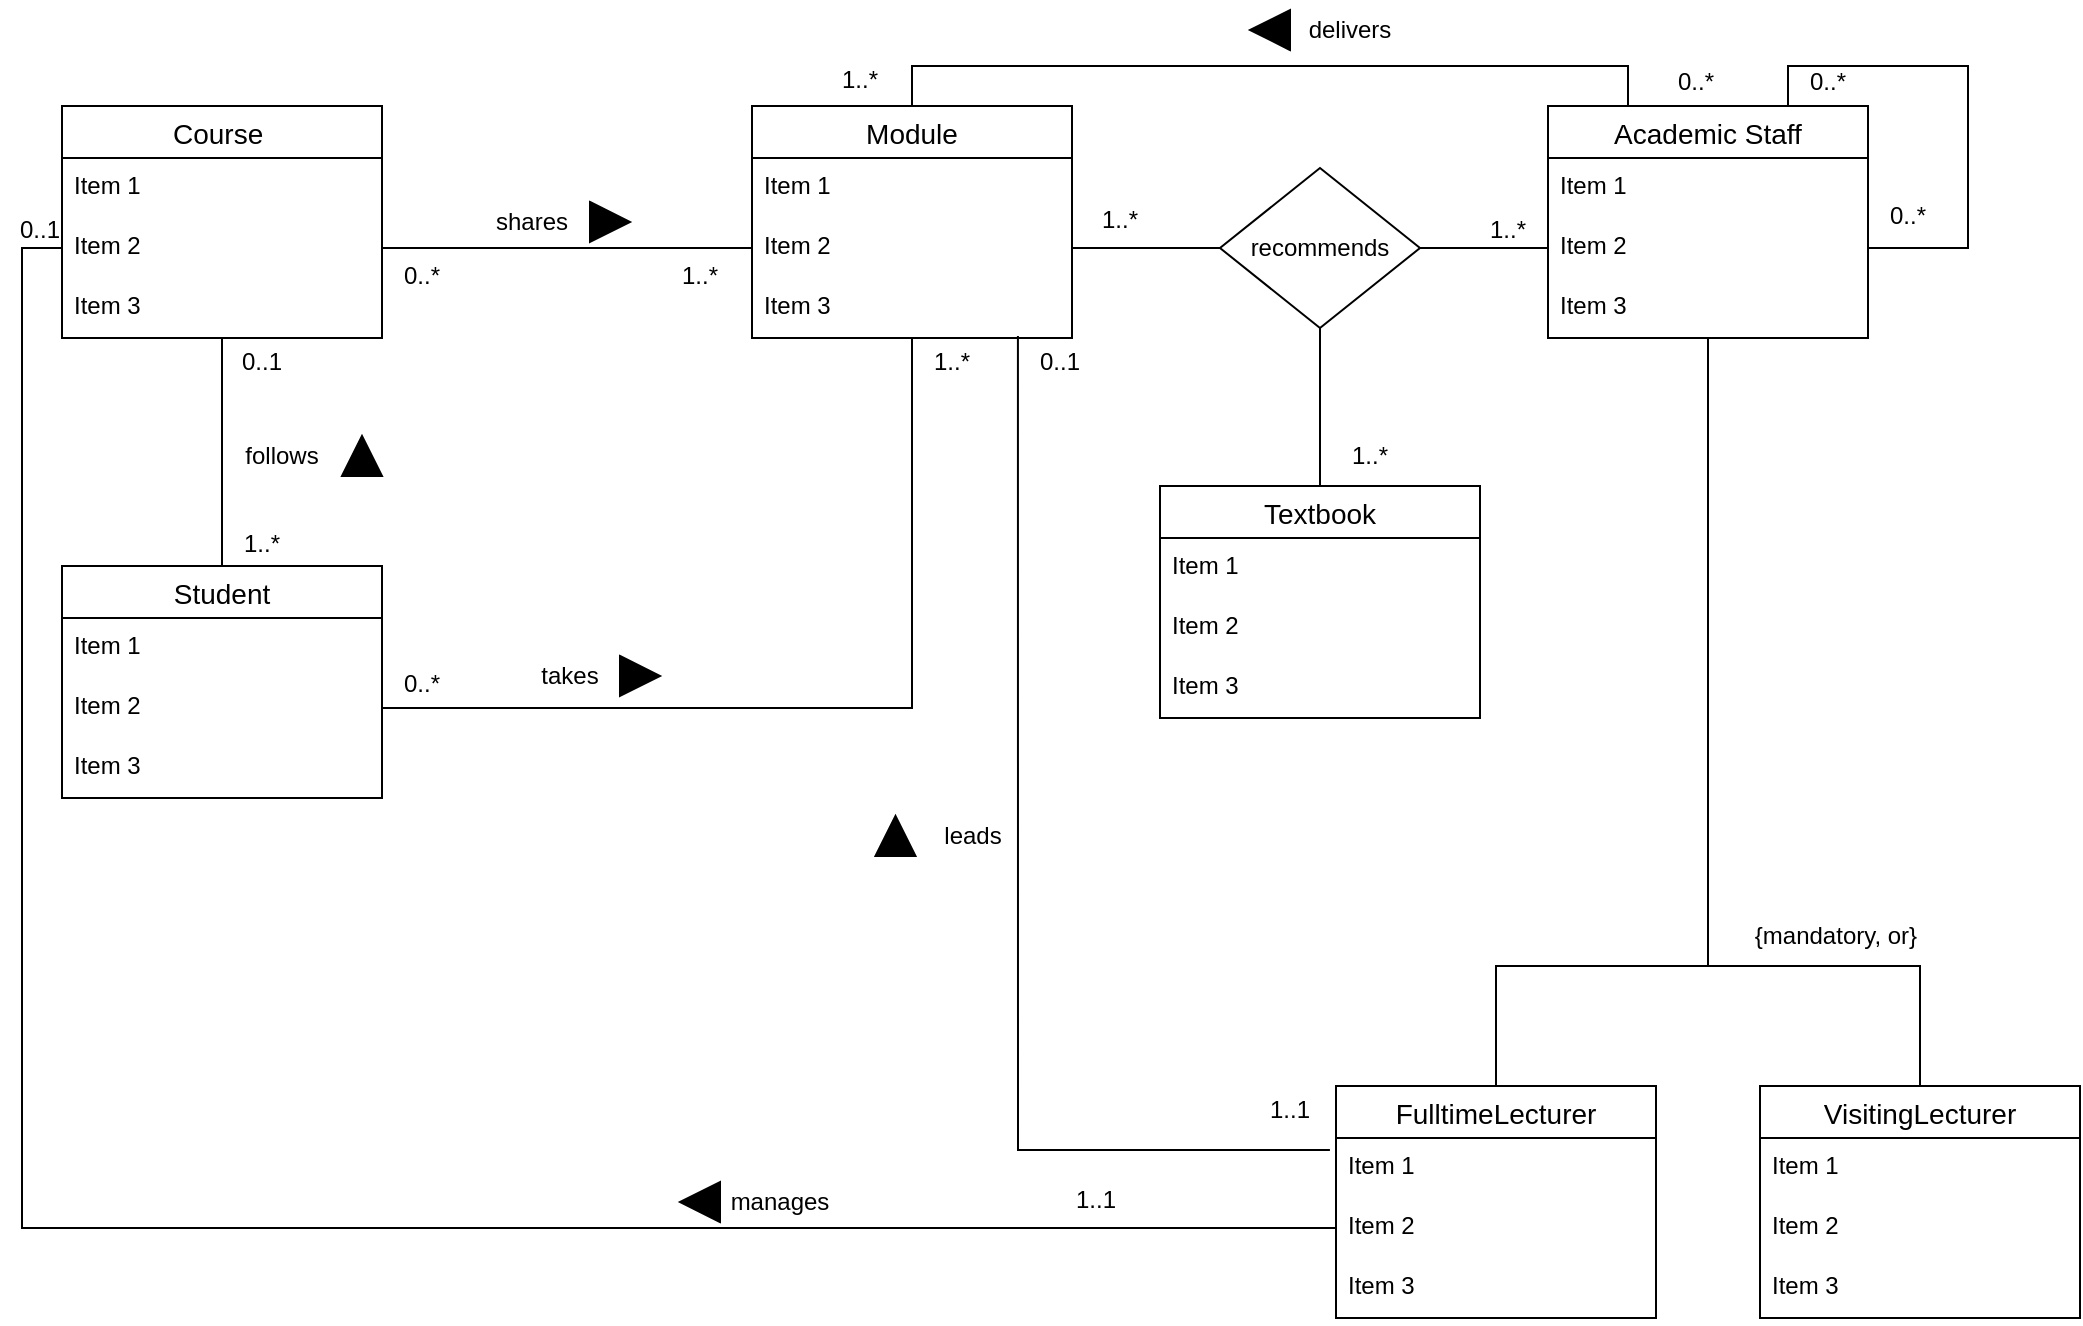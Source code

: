 <mxfile version="15.5.8" type="github" pages="2">
  <diagram id="M3t2jiatockKHlDBZenp" name="MyAnswers">
    <mxGraphModel dx="1422" dy="839" grid="1" gridSize="10" guides="1" tooltips="1" connect="1" arrows="1" fold="1" page="1" pageScale="1" pageWidth="850" pageHeight="1100" math="0" shadow="0">
      <root>
        <mxCell id="h7BoS70R2w114HKqy_8a-0" />
        <mxCell id="h7BoS70R2w114HKqy_8a-1" parent="h7BoS70R2w114HKqy_8a-0" />
        <mxCell id="h7BoS70R2w114HKqy_8a-24" style="edgeStyle=orthogonalEdgeStyle;rounded=0;orthogonalLoop=1;jettySize=auto;html=1;entryX=0.5;entryY=0;entryDx=0;entryDy=0;endArrow=none;endFill=0;" parent="h7BoS70R2w114HKqy_8a-1" source="h7BoS70R2w114HKqy_8a-2" target="h7BoS70R2w114HKqy_8a-20" edge="1">
          <mxGeometry relative="1" as="geometry" />
        </mxCell>
        <mxCell id="h7BoS70R2w114HKqy_8a-2" value="Course " style="swimlane;fontStyle=0;childLayout=stackLayout;horizontal=1;startSize=26;horizontalStack=0;resizeParent=1;resizeParentMax=0;resizeLast=0;collapsible=1;marginBottom=0;align=center;fontSize=14;" parent="h7BoS70R2w114HKqy_8a-1" vertex="1">
          <mxGeometry x="41" y="130" width="160" height="116" as="geometry" />
        </mxCell>
        <mxCell id="h7BoS70R2w114HKqy_8a-3" value="Item 1" style="text;strokeColor=none;fillColor=none;spacingLeft=4;spacingRight=4;overflow=hidden;rotatable=0;points=[[0,0.5],[1,0.5]];portConstraint=eastwest;fontSize=12;" parent="h7BoS70R2w114HKqy_8a-2" vertex="1">
          <mxGeometry y="26" width="160" height="30" as="geometry" />
        </mxCell>
        <mxCell id="h7BoS70R2w114HKqy_8a-4" value="Item 2" style="text;strokeColor=none;fillColor=none;spacingLeft=4;spacingRight=4;overflow=hidden;rotatable=0;points=[[0,0.5],[1,0.5]];portConstraint=eastwest;fontSize=12;" parent="h7BoS70R2w114HKqy_8a-2" vertex="1">
          <mxGeometry y="56" width="160" height="30" as="geometry" />
        </mxCell>
        <mxCell id="h7BoS70R2w114HKqy_8a-5" value="Item 3" style="text;strokeColor=none;fillColor=none;spacingLeft=4;spacingRight=4;overflow=hidden;rotatable=0;points=[[0,0.5],[1,0.5]];portConstraint=eastwest;fontSize=12;" parent="h7BoS70R2w114HKqy_8a-2" vertex="1">
          <mxGeometry y="86" width="160" height="30" as="geometry" />
        </mxCell>
        <mxCell id="h7BoS70R2w114HKqy_8a-98" style="edgeStyle=orthogonalEdgeStyle;rounded=0;orthogonalLoop=1;jettySize=auto;html=1;exitX=0.5;exitY=0;exitDx=0;exitDy=0;entryX=0.25;entryY=0;entryDx=0;entryDy=0;endArrow=none;endFill=0;" parent="h7BoS70R2w114HKqy_8a-1" source="h7BoS70R2w114HKqy_8a-6" target="h7BoS70R2w114HKqy_8a-34" edge="1">
          <mxGeometry relative="1" as="geometry" />
        </mxCell>
        <mxCell id="h7BoS70R2w114HKqy_8a-6" value="Module" style="swimlane;fontStyle=0;childLayout=stackLayout;horizontal=1;startSize=26;horizontalStack=0;resizeParent=1;resizeParentMax=0;resizeLast=0;collapsible=1;marginBottom=0;align=center;fontSize=14;" parent="h7BoS70R2w114HKqy_8a-1" vertex="1">
          <mxGeometry x="386" y="130" width="160" height="116" as="geometry" />
        </mxCell>
        <mxCell id="h7BoS70R2w114HKqy_8a-7" value="Item 1" style="text;strokeColor=none;fillColor=none;spacingLeft=4;spacingRight=4;overflow=hidden;rotatable=0;points=[[0,0.5],[1,0.5]];portConstraint=eastwest;fontSize=12;" parent="h7BoS70R2w114HKqy_8a-6" vertex="1">
          <mxGeometry y="26" width="160" height="30" as="geometry" />
        </mxCell>
        <mxCell id="h7BoS70R2w114HKqy_8a-8" value="Item 2" style="text;strokeColor=none;fillColor=none;spacingLeft=4;spacingRight=4;overflow=hidden;rotatable=0;points=[[0,0.5],[1,0.5]];portConstraint=eastwest;fontSize=12;" parent="h7BoS70R2w114HKqy_8a-6" vertex="1">
          <mxGeometry y="56" width="160" height="30" as="geometry" />
        </mxCell>
        <mxCell id="h7BoS70R2w114HKqy_8a-9" value="Item 3" style="text;strokeColor=none;fillColor=none;spacingLeft=4;spacingRight=4;overflow=hidden;rotatable=0;points=[[0,0.5],[1,0.5]];portConstraint=eastwest;fontSize=12;" parent="h7BoS70R2w114HKqy_8a-6" vertex="1">
          <mxGeometry y="86" width="160" height="30" as="geometry" />
        </mxCell>
        <mxCell id="h7BoS70R2w114HKqy_8a-11" style="edgeStyle=orthogonalEdgeStyle;rounded=0;orthogonalLoop=1;jettySize=auto;html=1;entryX=0;entryY=0.5;entryDx=0;entryDy=0;endArrow=none;endFill=0;" parent="h7BoS70R2w114HKqy_8a-1" source="h7BoS70R2w114HKqy_8a-4" target="h7BoS70R2w114HKqy_8a-8" edge="1">
          <mxGeometry relative="1" as="geometry" />
        </mxCell>
        <mxCell id="h7BoS70R2w114HKqy_8a-12" value="shares" style="text;html=1;strokeColor=none;fillColor=none;align=center;verticalAlign=middle;whiteSpace=wrap;rounded=0;" parent="h7BoS70R2w114HKqy_8a-1" vertex="1">
          <mxGeometry x="246" y="173" width="60" height="30" as="geometry" />
        </mxCell>
        <mxCell id="h7BoS70R2w114HKqy_8a-13" value="" style="triangle;whiteSpace=wrap;html=1;fillColor=#000000;" parent="h7BoS70R2w114HKqy_8a-1" vertex="1">
          <mxGeometry x="305" y="178" width="20" height="20" as="geometry" />
        </mxCell>
        <mxCell id="h7BoS70R2w114HKqy_8a-17" value="1..*" style="text;html=1;strokeColor=none;fillColor=none;align=center;verticalAlign=middle;whiteSpace=wrap;rounded=0;" parent="h7BoS70R2w114HKqy_8a-1" vertex="1">
          <mxGeometry x="340" y="203" width="40" height="23" as="geometry" />
        </mxCell>
        <mxCell id="h7BoS70R2w114HKqy_8a-18" value="0..*" style="text;html=1;strokeColor=none;fillColor=none;align=center;verticalAlign=middle;whiteSpace=wrap;rounded=0;" parent="h7BoS70R2w114HKqy_8a-1" vertex="1">
          <mxGeometry x="201" y="203" width="40" height="23" as="geometry" />
        </mxCell>
        <mxCell id="h7BoS70R2w114HKqy_8a-20" value="Student" style="swimlane;fontStyle=0;childLayout=stackLayout;horizontal=1;startSize=26;horizontalStack=0;resizeParent=1;resizeParentMax=0;resizeLast=0;collapsible=1;marginBottom=0;align=center;fontSize=14;" parent="h7BoS70R2w114HKqy_8a-1" vertex="1">
          <mxGeometry x="41" y="360" width="160" height="116" as="geometry" />
        </mxCell>
        <mxCell id="h7BoS70R2w114HKqy_8a-21" value="Item 1" style="text;strokeColor=none;fillColor=none;spacingLeft=4;spacingRight=4;overflow=hidden;rotatable=0;points=[[0,0.5],[1,0.5]];portConstraint=eastwest;fontSize=12;" parent="h7BoS70R2w114HKqy_8a-20" vertex="1">
          <mxGeometry y="26" width="160" height="30" as="geometry" />
        </mxCell>
        <mxCell id="h7BoS70R2w114HKqy_8a-22" value="Item 2" style="text;strokeColor=none;fillColor=none;spacingLeft=4;spacingRight=4;overflow=hidden;rotatable=0;points=[[0,0.5],[1,0.5]];portConstraint=eastwest;fontSize=12;" parent="h7BoS70R2w114HKqy_8a-20" vertex="1">
          <mxGeometry y="56" width="160" height="30" as="geometry" />
        </mxCell>
        <mxCell id="h7BoS70R2w114HKqy_8a-23" value="Item 3" style="text;strokeColor=none;fillColor=none;spacingLeft=4;spacingRight=4;overflow=hidden;rotatable=0;points=[[0,0.5],[1,0.5]];portConstraint=eastwest;fontSize=12;" parent="h7BoS70R2w114HKqy_8a-20" vertex="1">
          <mxGeometry y="86" width="160" height="30" as="geometry" />
        </mxCell>
        <mxCell id="h7BoS70R2w114HKqy_8a-25" value="follows" style="text;html=1;strokeColor=none;fillColor=none;align=center;verticalAlign=middle;whiteSpace=wrap;rounded=0;" parent="h7BoS70R2w114HKqy_8a-1" vertex="1">
          <mxGeometry x="121" y="290" width="60" height="30" as="geometry" />
        </mxCell>
        <mxCell id="h7BoS70R2w114HKqy_8a-26" value="" style="triangle;whiteSpace=wrap;html=1;fillColor=#000000;direction=north;" parent="h7BoS70R2w114HKqy_8a-1" vertex="1">
          <mxGeometry x="181" y="295" width="20" height="20" as="geometry" />
        </mxCell>
        <mxCell id="h7BoS70R2w114HKqy_8a-27" value="0..1" style="text;html=1;strokeColor=none;fillColor=none;align=center;verticalAlign=middle;whiteSpace=wrap;rounded=0;" parent="h7BoS70R2w114HKqy_8a-1" vertex="1">
          <mxGeometry x="121" y="246" width="40" height="23" as="geometry" />
        </mxCell>
        <mxCell id="h7BoS70R2w114HKqy_8a-28" value="1..*" style="text;html=1;strokeColor=none;fillColor=none;align=center;verticalAlign=middle;whiteSpace=wrap;rounded=0;" parent="h7BoS70R2w114HKqy_8a-1" vertex="1">
          <mxGeometry x="121" y="337" width="40" height="23" as="geometry" />
        </mxCell>
        <mxCell id="h7BoS70R2w114HKqy_8a-29" style="edgeStyle=orthogonalEdgeStyle;rounded=0;orthogonalLoop=1;jettySize=auto;html=1;endArrow=none;endFill=0;" parent="h7BoS70R2w114HKqy_8a-1" source="h7BoS70R2w114HKqy_8a-22" target="h7BoS70R2w114HKqy_8a-6" edge="1">
          <mxGeometry relative="1" as="geometry" />
        </mxCell>
        <mxCell id="h7BoS70R2w114HKqy_8a-30" value="takes" style="text;html=1;strokeColor=none;fillColor=none;align=center;verticalAlign=middle;whiteSpace=wrap;rounded=0;" parent="h7BoS70R2w114HKqy_8a-1" vertex="1">
          <mxGeometry x="265" y="400" width="60" height="30" as="geometry" />
        </mxCell>
        <mxCell id="h7BoS70R2w114HKqy_8a-31" value="" style="triangle;whiteSpace=wrap;html=1;fillColor=#000000;direction=east;" parent="h7BoS70R2w114HKqy_8a-1" vertex="1">
          <mxGeometry x="320" y="405" width="20" height="20" as="geometry" />
        </mxCell>
        <mxCell id="h7BoS70R2w114HKqy_8a-32" value="1..*" style="text;html=1;strokeColor=none;fillColor=none;align=center;verticalAlign=middle;whiteSpace=wrap;rounded=0;" parent="h7BoS70R2w114HKqy_8a-1" vertex="1">
          <mxGeometry x="466" y="246" width="40" height="23" as="geometry" />
        </mxCell>
        <mxCell id="h7BoS70R2w114HKqy_8a-33" value="0..*" style="text;html=1;strokeColor=none;fillColor=none;align=center;verticalAlign=middle;whiteSpace=wrap;rounded=0;" parent="h7BoS70R2w114HKqy_8a-1" vertex="1">
          <mxGeometry x="201" y="407" width="40" height="23" as="geometry" />
        </mxCell>
        <mxCell id="h7BoS70R2w114HKqy_8a-66" style="edgeStyle=orthogonalEdgeStyle;rounded=0;orthogonalLoop=1;jettySize=auto;html=1;entryX=0.5;entryY=0;entryDx=0;entryDy=0;endArrow=none;endFill=0;" parent="h7BoS70R2w114HKqy_8a-1" source="h7BoS70R2w114HKqy_8a-34" target="h7BoS70R2w114HKqy_8a-54" edge="1">
          <mxGeometry relative="1" as="geometry">
            <Array as="points">
              <mxPoint x="864" y="560" />
              <mxPoint x="758" y="560" />
            </Array>
          </mxGeometry>
        </mxCell>
        <mxCell id="h7BoS70R2w114HKqy_8a-67" style="edgeStyle=orthogonalEdgeStyle;rounded=0;orthogonalLoop=1;jettySize=auto;html=1;endArrow=none;endFill=0;" parent="h7BoS70R2w114HKqy_8a-1" source="h7BoS70R2w114HKqy_8a-34" target="h7BoS70R2w114HKqy_8a-58" edge="1">
          <mxGeometry relative="1" as="geometry">
            <Array as="points">
              <mxPoint x="864" y="560" />
              <mxPoint x="970" y="560" />
            </Array>
          </mxGeometry>
        </mxCell>
        <mxCell id="h7BoS70R2w114HKqy_8a-34" value="Academic Staff" style="swimlane;fontStyle=0;childLayout=stackLayout;horizontal=1;startSize=26;horizontalStack=0;resizeParent=1;resizeParentMax=0;resizeLast=0;collapsible=1;marginBottom=0;align=center;fontSize=14;" parent="h7BoS70R2w114HKqy_8a-1" vertex="1">
          <mxGeometry x="784" y="130" width="160" height="116" as="geometry" />
        </mxCell>
        <mxCell id="h7BoS70R2w114HKqy_8a-35" value="Item 1" style="text;strokeColor=none;fillColor=none;spacingLeft=4;spacingRight=4;overflow=hidden;rotatable=0;points=[[0,0.5],[1,0.5]];portConstraint=eastwest;fontSize=12;" parent="h7BoS70R2w114HKqy_8a-34" vertex="1">
          <mxGeometry y="26" width="160" height="30" as="geometry" />
        </mxCell>
        <mxCell id="h7BoS70R2w114HKqy_8a-36" value="Item 2" style="text;strokeColor=none;fillColor=none;spacingLeft=4;spacingRight=4;overflow=hidden;rotatable=0;points=[[0,0.5],[1,0.5]];portConstraint=eastwest;fontSize=12;" parent="h7BoS70R2w114HKqy_8a-34" vertex="1">
          <mxGeometry y="56" width="160" height="30" as="geometry" />
        </mxCell>
        <mxCell id="h7BoS70R2w114HKqy_8a-37" value="Item 3" style="text;strokeColor=none;fillColor=none;spacingLeft=4;spacingRight=4;overflow=hidden;rotatable=0;points=[[0,0.5],[1,0.5]];portConstraint=eastwest;fontSize=12;" parent="h7BoS70R2w114HKqy_8a-34" vertex="1">
          <mxGeometry y="86" width="160" height="30" as="geometry" />
        </mxCell>
        <mxCell id="h7BoS70R2w114HKqy_8a-80" style="edgeStyle=orthogonalEdgeStyle;rounded=0;orthogonalLoop=1;jettySize=auto;html=1;exitX=0.75;exitY=0;exitDx=0;exitDy=0;entryX=1;entryY=0.5;entryDx=0;entryDy=0;endArrow=none;endFill=0;" parent="h7BoS70R2w114HKqy_8a-34" source="h7BoS70R2w114HKqy_8a-34" target="h7BoS70R2w114HKqy_8a-36" edge="1">
          <mxGeometry relative="1" as="geometry">
            <Array as="points">
              <mxPoint x="120" y="-20" />
              <mxPoint x="210" y="-20" />
              <mxPoint x="210" y="71" />
            </Array>
          </mxGeometry>
        </mxCell>
        <mxCell id="h7BoS70R2w114HKqy_8a-43" style="edgeStyle=orthogonalEdgeStyle;rounded=0;orthogonalLoop=1;jettySize=auto;html=1;endArrow=none;endFill=0;entryX=-0.019;entryY=0.2;entryDx=0;entryDy=0;entryPerimeter=0;exitX=0.831;exitY=0.967;exitDx=0;exitDy=0;exitPerimeter=0;" parent="h7BoS70R2w114HKqy_8a-1" source="h7BoS70R2w114HKqy_8a-9" target="h7BoS70R2w114HKqy_8a-55" edge="1">
          <mxGeometry relative="1" as="geometry" />
        </mxCell>
        <mxCell id="h7BoS70R2w114HKqy_8a-44" value="delivers" style="text;html=1;strokeColor=none;fillColor=none;align=center;verticalAlign=middle;whiteSpace=wrap;rounded=0;" parent="h7BoS70R2w114HKqy_8a-1" vertex="1">
          <mxGeometry x="655" y="77" width="60" height="30" as="geometry" />
        </mxCell>
        <mxCell id="h7BoS70R2w114HKqy_8a-45" value="" style="triangle;whiteSpace=wrap;html=1;fillColor=#000000;rotation=0;direction=west;" parent="h7BoS70R2w114HKqy_8a-1" vertex="1">
          <mxGeometry x="635" y="82" width="20" height="20" as="geometry" />
        </mxCell>
        <mxCell id="h7BoS70R2w114HKqy_8a-46" value="0..*" style="text;html=1;strokeColor=none;fillColor=none;align=center;verticalAlign=middle;whiteSpace=wrap;rounded=0;" parent="h7BoS70R2w114HKqy_8a-1" vertex="1">
          <mxGeometry x="838" y="106" width="40" height="23" as="geometry" />
        </mxCell>
        <mxCell id="h7BoS70R2w114HKqy_8a-47" value="1..*" style="text;html=1;strokeColor=none;fillColor=none;align=center;verticalAlign=middle;whiteSpace=wrap;rounded=0;" parent="h7BoS70R2w114HKqy_8a-1" vertex="1">
          <mxGeometry x="420" y="105" width="40" height="23" as="geometry" />
        </mxCell>
        <mxCell id="h7BoS70R2w114HKqy_8a-54" value="FulltimeLecturer" style="swimlane;fontStyle=0;childLayout=stackLayout;horizontal=1;startSize=26;horizontalStack=0;resizeParent=1;resizeParentMax=0;resizeLast=0;collapsible=1;marginBottom=0;align=center;fontSize=14;" parent="h7BoS70R2w114HKqy_8a-1" vertex="1">
          <mxGeometry x="678" y="620" width="160" height="116" as="geometry" />
        </mxCell>
        <mxCell id="h7BoS70R2w114HKqy_8a-55" value="Item 1" style="text;strokeColor=none;fillColor=none;spacingLeft=4;spacingRight=4;overflow=hidden;rotatable=0;points=[[0,0.5],[1,0.5]];portConstraint=eastwest;fontSize=12;" parent="h7BoS70R2w114HKqy_8a-54" vertex="1">
          <mxGeometry y="26" width="160" height="30" as="geometry" />
        </mxCell>
        <mxCell id="h7BoS70R2w114HKqy_8a-56" value="Item 2" style="text;strokeColor=none;fillColor=none;spacingLeft=4;spacingRight=4;overflow=hidden;rotatable=0;points=[[0,0.5],[1,0.5]];portConstraint=eastwest;fontSize=12;" parent="h7BoS70R2w114HKqy_8a-54" vertex="1">
          <mxGeometry y="56" width="160" height="30" as="geometry" />
        </mxCell>
        <mxCell id="h7BoS70R2w114HKqy_8a-57" value="Item 3" style="text;strokeColor=none;fillColor=none;spacingLeft=4;spacingRight=4;overflow=hidden;rotatable=0;points=[[0,0.5],[1,0.5]];portConstraint=eastwest;fontSize=12;" parent="h7BoS70R2w114HKqy_8a-54" vertex="1">
          <mxGeometry y="86" width="160" height="30" as="geometry" />
        </mxCell>
        <mxCell id="h7BoS70R2w114HKqy_8a-58" value="VisitingLecturer" style="swimlane;fontStyle=0;childLayout=stackLayout;horizontal=1;startSize=26;horizontalStack=0;resizeParent=1;resizeParentMax=0;resizeLast=0;collapsible=1;marginBottom=0;align=center;fontSize=14;" parent="h7BoS70R2w114HKqy_8a-1" vertex="1">
          <mxGeometry x="890" y="620" width="160" height="116" as="geometry" />
        </mxCell>
        <mxCell id="h7BoS70R2w114HKqy_8a-59" value="Item 1" style="text;strokeColor=none;fillColor=none;spacingLeft=4;spacingRight=4;overflow=hidden;rotatable=0;points=[[0,0.5],[1,0.5]];portConstraint=eastwest;fontSize=12;" parent="h7BoS70R2w114HKqy_8a-58" vertex="1">
          <mxGeometry y="26" width="160" height="30" as="geometry" />
        </mxCell>
        <mxCell id="h7BoS70R2w114HKqy_8a-60" value="Item 2" style="text;strokeColor=none;fillColor=none;spacingLeft=4;spacingRight=4;overflow=hidden;rotatable=0;points=[[0,0.5],[1,0.5]];portConstraint=eastwest;fontSize=12;" parent="h7BoS70R2w114HKqy_8a-58" vertex="1">
          <mxGeometry y="56" width="160" height="30" as="geometry" />
        </mxCell>
        <mxCell id="h7BoS70R2w114HKqy_8a-61" value="Item 3" style="text;strokeColor=none;fillColor=none;spacingLeft=4;spacingRight=4;overflow=hidden;rotatable=0;points=[[0,0.5],[1,0.5]];portConstraint=eastwest;fontSize=12;" parent="h7BoS70R2w114HKqy_8a-58" vertex="1">
          <mxGeometry y="86" width="160" height="30" as="geometry" />
        </mxCell>
        <mxCell id="h7BoS70R2w114HKqy_8a-73" value="0..1" style="text;html=1;strokeColor=none;fillColor=none;align=center;verticalAlign=middle;whiteSpace=wrap;rounded=0;" parent="h7BoS70R2w114HKqy_8a-1" vertex="1">
          <mxGeometry x="10" y="180" width="40" height="23" as="geometry" />
        </mxCell>
        <mxCell id="h7BoS70R2w114HKqy_8a-74" value="1..1" style="text;html=1;strokeColor=none;fillColor=none;align=center;verticalAlign=middle;whiteSpace=wrap;rounded=0;" parent="h7BoS70R2w114HKqy_8a-1" vertex="1">
          <mxGeometry x="538" y="665" width="40" height="23" as="geometry" />
        </mxCell>
        <mxCell id="h7BoS70R2w114HKqy_8a-77" value="leads" style="text;html=1;strokeColor=none;fillColor=none;align=center;verticalAlign=middle;whiteSpace=wrap;rounded=0;" parent="h7BoS70R2w114HKqy_8a-1" vertex="1">
          <mxGeometry x="467.75" y="480" width="56.5" height="30" as="geometry" />
        </mxCell>
        <mxCell id="h7BoS70R2w114HKqy_8a-78" value="" style="triangle;whiteSpace=wrap;html=1;fillColor=#000000;rotation=0;direction=north;" parent="h7BoS70R2w114HKqy_8a-1" vertex="1">
          <mxGeometry x="447.75" y="485" width="20" height="20" as="geometry" />
        </mxCell>
        <mxCell id="h7BoS70R2w114HKqy_8a-79" value="1..1" style="text;html=1;strokeColor=none;fillColor=none;align=center;verticalAlign=middle;whiteSpace=wrap;rounded=0;" parent="h7BoS70R2w114HKqy_8a-1" vertex="1">
          <mxGeometry x="635" y="620" width="40" height="23" as="geometry" />
        </mxCell>
        <mxCell id="h7BoS70R2w114HKqy_8a-84" value="0..*" style="text;html=1;strokeColor=none;fillColor=none;align=center;verticalAlign=middle;whiteSpace=wrap;rounded=0;" parent="h7BoS70R2w114HKqy_8a-1" vertex="1">
          <mxGeometry x="904" y="106" width="40" height="23" as="geometry" />
        </mxCell>
        <mxCell id="h7BoS70R2w114HKqy_8a-85" value="0..*" style="text;html=1;strokeColor=none;fillColor=none;align=center;verticalAlign=middle;whiteSpace=wrap;rounded=0;" parent="h7BoS70R2w114HKqy_8a-1" vertex="1">
          <mxGeometry x="944" y="173" width="40" height="23" as="geometry" />
        </mxCell>
        <mxCell id="h7BoS70R2w114HKqy_8a-86" value="Textbook" style="swimlane;fontStyle=0;childLayout=stackLayout;horizontal=1;startSize=26;horizontalStack=0;resizeParent=1;resizeParentMax=0;resizeLast=0;collapsible=1;marginBottom=0;align=center;fontSize=14;" parent="h7BoS70R2w114HKqy_8a-1" vertex="1">
          <mxGeometry x="590" y="320" width="160" height="116" as="geometry" />
        </mxCell>
        <mxCell id="h7BoS70R2w114HKqy_8a-87" value="Item 1" style="text;strokeColor=none;fillColor=none;spacingLeft=4;spacingRight=4;overflow=hidden;rotatable=0;points=[[0,0.5],[1,0.5]];portConstraint=eastwest;fontSize=12;" parent="h7BoS70R2w114HKqy_8a-86" vertex="1">
          <mxGeometry y="26" width="160" height="30" as="geometry" />
        </mxCell>
        <mxCell id="h7BoS70R2w114HKqy_8a-88" value="Item 2" style="text;strokeColor=none;fillColor=none;spacingLeft=4;spacingRight=4;overflow=hidden;rotatable=0;points=[[0,0.5],[1,0.5]];portConstraint=eastwest;fontSize=12;" parent="h7BoS70R2w114HKqy_8a-86" vertex="1">
          <mxGeometry y="56" width="160" height="30" as="geometry" />
        </mxCell>
        <mxCell id="h7BoS70R2w114HKqy_8a-89" value="Item 3" style="text;strokeColor=none;fillColor=none;spacingLeft=4;spacingRight=4;overflow=hidden;rotatable=0;points=[[0,0.5],[1,0.5]];portConstraint=eastwest;fontSize=12;" parent="h7BoS70R2w114HKqy_8a-86" vertex="1">
          <mxGeometry y="86" width="160" height="30" as="geometry" />
        </mxCell>
        <mxCell id="h7BoS70R2w114HKqy_8a-90" style="edgeStyle=orthogonalEdgeStyle;rounded=0;orthogonalLoop=1;jettySize=auto;html=1;exitX=0;exitY=0.5;exitDx=0;exitDy=0;entryX=0;entryY=0.5;entryDx=0;entryDy=0;endArrow=none;endFill=0;" parent="h7BoS70R2w114HKqy_8a-1" source="h7BoS70R2w114HKqy_8a-56" target="h7BoS70R2w114HKqy_8a-4" edge="1">
          <mxGeometry relative="1" as="geometry" />
        </mxCell>
        <mxCell id="h7BoS70R2w114HKqy_8a-91" value="manages" style="text;html=1;strokeColor=none;fillColor=none;align=center;verticalAlign=middle;whiteSpace=wrap;rounded=0;" parent="h7BoS70R2w114HKqy_8a-1" vertex="1">
          <mxGeometry x="370" y="663" width="60" height="30" as="geometry" />
        </mxCell>
        <mxCell id="h7BoS70R2w114HKqy_8a-92" value="" style="triangle;whiteSpace=wrap;html=1;fillColor=#000000;rotation=0;direction=west;" parent="h7BoS70R2w114HKqy_8a-1" vertex="1">
          <mxGeometry x="350" y="668" width="20" height="20" as="geometry" />
        </mxCell>
        <mxCell id="h7BoS70R2w114HKqy_8a-94" value="0..1" style="text;html=1;strokeColor=none;fillColor=none;align=center;verticalAlign=middle;whiteSpace=wrap;rounded=0;" parent="h7BoS70R2w114HKqy_8a-1" vertex="1">
          <mxGeometry x="520" y="246" width="40" height="23" as="geometry" />
        </mxCell>
        <mxCell id="h7BoS70R2w114HKqy_8a-100" style="edgeStyle=orthogonalEdgeStyle;rounded=0;orthogonalLoop=1;jettySize=auto;html=1;entryX=1;entryY=0.5;entryDx=0;entryDy=0;endArrow=none;endFill=0;" parent="h7BoS70R2w114HKqy_8a-1" source="h7BoS70R2w114HKqy_8a-97" target="h7BoS70R2w114HKqy_8a-8" edge="1">
          <mxGeometry relative="1" as="geometry" />
        </mxCell>
        <mxCell id="h7BoS70R2w114HKqy_8a-101" style="edgeStyle=orthogonalEdgeStyle;rounded=0;orthogonalLoop=1;jettySize=auto;html=1;entryX=0;entryY=0.5;entryDx=0;entryDy=0;endArrow=none;endFill=0;" parent="h7BoS70R2w114HKqy_8a-1" source="h7BoS70R2w114HKqy_8a-97" target="h7BoS70R2w114HKqy_8a-36" edge="1">
          <mxGeometry relative="1" as="geometry" />
        </mxCell>
        <mxCell id="h7BoS70R2w114HKqy_8a-102" style="edgeStyle=orthogonalEdgeStyle;rounded=0;orthogonalLoop=1;jettySize=auto;html=1;entryX=0.5;entryY=0;entryDx=0;entryDy=0;endArrow=none;endFill=0;" parent="h7BoS70R2w114HKqy_8a-1" source="h7BoS70R2w114HKqy_8a-97" target="h7BoS70R2w114HKqy_8a-86" edge="1">
          <mxGeometry relative="1" as="geometry" />
        </mxCell>
        <mxCell id="h7BoS70R2w114HKqy_8a-97" value="recommends" style="rhombus;whiteSpace=wrap;html=1;fillColor=none;strokeColor=default;" parent="h7BoS70R2w114HKqy_8a-1" vertex="1">
          <mxGeometry x="620" y="161" width="100" height="80" as="geometry" />
        </mxCell>
        <mxCell id="h7BoS70R2w114HKqy_8a-104" value="1..*" style="text;html=1;strokeColor=none;fillColor=none;align=center;verticalAlign=middle;whiteSpace=wrap;rounded=0;" parent="h7BoS70R2w114HKqy_8a-1" vertex="1">
          <mxGeometry x="550" y="175" width="40" height="23" as="geometry" />
        </mxCell>
        <mxCell id="h7BoS70R2w114HKqy_8a-105" value="1..*" style="text;html=1;strokeColor=none;fillColor=none;align=center;verticalAlign=middle;whiteSpace=wrap;rounded=0;" parent="h7BoS70R2w114HKqy_8a-1" vertex="1">
          <mxGeometry x="744" y="180" width="40" height="23" as="geometry" />
        </mxCell>
        <mxCell id="h7BoS70R2w114HKqy_8a-106" value="1..*" style="text;html=1;strokeColor=none;fillColor=none;align=center;verticalAlign=middle;whiteSpace=wrap;rounded=0;" parent="h7BoS70R2w114HKqy_8a-1" vertex="1">
          <mxGeometry x="675" y="293.5" width="40" height="23" as="geometry" />
        </mxCell>
        <mxCell id="nOco907rDc5-YhcnCqZA-0" value="{mandatory, or}" style="text;html=1;strokeColor=none;fillColor=none;align=center;verticalAlign=middle;whiteSpace=wrap;rounded=0;" vertex="1" parent="h7BoS70R2w114HKqy_8a-1">
          <mxGeometry x="878" y="530" width="100" height="30" as="geometry" />
        </mxCell>
      </root>
    </mxGraphModel>
  </diagram>
  <diagram id="3Uheqq1aQ6ywcHlx36DZ" name="ModelAnswer">
    <mxGraphModel dx="1422" dy="839" grid="1" gridSize="10" guides="1" tooltips="1" connect="1" arrows="1" fold="1" page="1" pageScale="1" pageWidth="850" pageHeight="1100" math="0" shadow="0">
      <root>
        <mxCell id="0" />
        <mxCell id="1" parent="0" />
        <mxCell id="Vz70w7Y6VXm0uxcAvSJO-3" value="Staff" style="swimlane;fontStyle=0;childLayout=stackLayout;horizontal=1;startSize=26;horizontalStack=0;resizeParent=1;resizeParentMax=0;resizeLast=0;collapsible=1;marginBottom=0;align=center;fontSize=14;strokeColor=default;fillColor=none;" parent="1" vertex="1">
          <mxGeometry x="110" y="79" width="160" height="116" as="geometry" />
        </mxCell>
        <mxCell id="Vz70w7Y6VXm0uxcAvSJO-4" value="Item 1" style="text;strokeColor=none;fillColor=none;spacingLeft=4;spacingRight=4;overflow=hidden;rotatable=0;points=[[0,0.5],[1,0.5]];portConstraint=eastwest;fontSize=12;" parent="Vz70w7Y6VXm0uxcAvSJO-3" vertex="1">
          <mxGeometry y="26" width="160" height="30" as="geometry" />
        </mxCell>
        <mxCell id="Vz70w7Y6VXm0uxcAvSJO-5" value="Item 2" style="text;strokeColor=none;fillColor=none;spacingLeft=4;spacingRight=4;overflow=hidden;rotatable=0;points=[[0,0.5],[1,0.5]];portConstraint=eastwest;fontSize=12;" parent="Vz70w7Y6VXm0uxcAvSJO-3" vertex="1">
          <mxGeometry y="56" width="160" height="30" as="geometry" />
        </mxCell>
        <mxCell id="Vz70w7Y6VXm0uxcAvSJO-6" value="Item 3" style="text;strokeColor=none;fillColor=none;spacingLeft=4;spacingRight=4;overflow=hidden;rotatable=0;points=[[0,0.5],[1,0.5]];portConstraint=eastwest;fontSize=12;" parent="Vz70w7Y6VXm0uxcAvSJO-3" vertex="1">
          <mxGeometry y="86" width="160" height="30" as="geometry" />
        </mxCell>
        <mxCell id="Vz70w7Y6VXm0uxcAvSJO-26" style="edgeStyle=orthogonalEdgeStyle;rounded=0;orthogonalLoop=1;jettySize=auto;html=1;exitX=0.5;exitY=0;exitDx=0;exitDy=0;entryX=-0.006;entryY=0.733;entryDx=0;entryDy=0;entryPerimeter=0;endArrow=none;endFill=0;" parent="Vz70w7Y6VXm0uxcAvSJO-3" source="Vz70w7Y6VXm0uxcAvSJO-3" target="Vz70w7Y6VXm0uxcAvSJO-4" edge="1">
          <mxGeometry relative="1" as="geometry">
            <Array as="points">
              <mxPoint x="80" y="-39" />
              <mxPoint x="-30" y="-39" />
              <mxPoint x="-30" y="48" />
            </Array>
          </mxGeometry>
        </mxCell>
        <mxCell id="Vz70w7Y6VXm0uxcAvSJO-7" value="Textbook" style="swimlane;fontStyle=0;childLayout=stackLayout;horizontal=1;startSize=26;horizontalStack=0;resizeParent=1;resizeParentMax=0;resizeLast=0;collapsible=1;marginBottom=0;align=center;fontSize=14;strokeColor=default;fillColor=none;" parent="1" vertex="1">
          <mxGeometry x="530" y="79" width="160" height="116" as="geometry" />
        </mxCell>
        <mxCell id="Vz70w7Y6VXm0uxcAvSJO-8" value="Item 1" style="text;strokeColor=none;fillColor=none;spacingLeft=4;spacingRight=4;overflow=hidden;rotatable=0;points=[[0,0.5],[1,0.5]];portConstraint=eastwest;fontSize=12;" parent="Vz70w7Y6VXm0uxcAvSJO-7" vertex="1">
          <mxGeometry y="26" width="160" height="30" as="geometry" />
        </mxCell>
        <mxCell id="Vz70w7Y6VXm0uxcAvSJO-9" value="Item 2" style="text;strokeColor=none;fillColor=none;spacingLeft=4;spacingRight=4;overflow=hidden;rotatable=0;points=[[0,0.5],[1,0.5]];portConstraint=eastwest;fontSize=12;" parent="Vz70w7Y6VXm0uxcAvSJO-7" vertex="1">
          <mxGeometry y="56" width="160" height="30" as="geometry" />
        </mxCell>
        <mxCell id="Vz70w7Y6VXm0uxcAvSJO-10" value="Item 3" style="text;strokeColor=none;fillColor=none;spacingLeft=4;spacingRight=4;overflow=hidden;rotatable=0;points=[[0,0.5],[1,0.5]];portConstraint=eastwest;fontSize=12;" parent="Vz70w7Y6VXm0uxcAvSJO-7" vertex="1">
          <mxGeometry y="86" width="160" height="30" as="geometry" />
        </mxCell>
        <mxCell id="YInIirKZCaE0apMqZu6H-42" style="edgeStyle=orthogonalEdgeStyle;rounded=0;orthogonalLoop=1;jettySize=auto;html=1;entryX=0.75;entryY=0;entryDx=0;entryDy=0;endArrow=none;endFill=0;exitX=0.488;exitY=1.067;exitDx=0;exitDy=0;exitPerimeter=0;" parent="1" source="Vz70w7Y6VXm0uxcAvSJO-14" target="YInIirKZCaE0apMqZu6H-28" edge="1">
          <mxGeometry relative="1" as="geometry">
            <Array as="points">
              <mxPoint x="398" y="580" />
              <mxPoint x="220" y="580" />
            </Array>
          </mxGeometry>
        </mxCell>
        <mxCell id="Vz70w7Y6VXm0uxcAvSJO-11" value="Module" style="swimlane;fontStyle=0;childLayout=stackLayout;horizontal=1;startSize=26;horizontalStack=0;resizeParent=1;resizeParentMax=0;resizeLast=0;collapsible=1;marginBottom=0;align=center;fontSize=14;strokeColor=default;fillColor=none;" parent="1" vertex="1">
          <mxGeometry x="320" y="434" width="160" height="116" as="geometry" />
        </mxCell>
        <mxCell id="Vz70w7Y6VXm0uxcAvSJO-12" value="Item 1" style="text;strokeColor=none;fillColor=none;spacingLeft=4;spacingRight=4;overflow=hidden;rotatable=0;points=[[0,0.5],[1,0.5]];portConstraint=eastwest;fontSize=12;" parent="Vz70w7Y6VXm0uxcAvSJO-11" vertex="1">
          <mxGeometry y="26" width="160" height="30" as="geometry" />
        </mxCell>
        <mxCell id="Vz70w7Y6VXm0uxcAvSJO-13" value="Item 2" style="text;strokeColor=none;fillColor=none;spacingLeft=4;spacingRight=4;overflow=hidden;rotatable=0;points=[[0,0.5],[1,0.5]];portConstraint=eastwest;fontSize=12;" parent="Vz70w7Y6VXm0uxcAvSJO-11" vertex="1">
          <mxGeometry y="56" width="160" height="30" as="geometry" />
        </mxCell>
        <mxCell id="Vz70w7Y6VXm0uxcAvSJO-14" value="Item 3" style="text;strokeColor=none;fillColor=none;spacingLeft=4;spacingRight=4;overflow=hidden;rotatable=0;points=[[0,0.5],[1,0.5]];portConstraint=eastwest;fontSize=12;" parent="Vz70w7Y6VXm0uxcAvSJO-11" vertex="1">
          <mxGeometry y="86" width="160" height="30" as="geometry" />
        </mxCell>
        <mxCell id="Vz70w7Y6VXm0uxcAvSJO-16" style="edgeStyle=orthogonalEdgeStyle;rounded=0;orthogonalLoop=1;jettySize=auto;html=1;exitX=0;exitY=0.5;exitDx=0;exitDy=0;entryX=1;entryY=0.5;entryDx=0;entryDy=0;endArrow=none;endFill=0;" parent="1" source="Vz70w7Y6VXm0uxcAvSJO-15" target="Vz70w7Y6VXm0uxcAvSJO-5" edge="1">
          <mxGeometry relative="1" as="geometry" />
        </mxCell>
        <mxCell id="Vz70w7Y6VXm0uxcAvSJO-17" style="edgeStyle=orthogonalEdgeStyle;rounded=0;orthogonalLoop=1;jettySize=auto;html=1;exitX=1;exitY=0.5;exitDx=0;exitDy=0;entryX=0;entryY=0.5;entryDx=0;entryDy=0;endArrow=none;endFill=0;" parent="1" source="Vz70w7Y6VXm0uxcAvSJO-15" target="Vz70w7Y6VXm0uxcAvSJO-9" edge="1">
          <mxGeometry relative="1" as="geometry" />
        </mxCell>
        <mxCell id="Vz70w7Y6VXm0uxcAvSJO-18" style="edgeStyle=orthogonalEdgeStyle;rounded=0;orthogonalLoop=1;jettySize=auto;html=1;exitX=0.5;exitY=1;exitDx=0;exitDy=0;endArrow=none;endFill=0;" parent="1" source="Vz70w7Y6VXm0uxcAvSJO-15" target="Vz70w7Y6VXm0uxcAvSJO-11" edge="1">
          <mxGeometry relative="1" as="geometry" />
        </mxCell>
        <mxCell id="Vz70w7Y6VXm0uxcAvSJO-15" value="recommends" style="rhombus;whiteSpace=wrap;html=1;strokeColor=default;fillColor=none;" parent="1" vertex="1">
          <mxGeometry x="355" y="118" width="90" height="64" as="geometry" />
        </mxCell>
        <mxCell id="Vz70w7Y6VXm0uxcAvSJO-19" value="1..*" style="text;html=1;strokeColor=none;fillColor=none;align=center;verticalAlign=middle;whiteSpace=wrap;rounded=0;" parent="1" vertex="1">
          <mxGeometry x="470" y="118" width="60" height="30" as="geometry" />
        </mxCell>
        <mxCell id="Vz70w7Y6VXm0uxcAvSJO-24" value="1..*" style="text;html=1;strokeColor=none;fillColor=none;align=center;verticalAlign=middle;whiteSpace=wrap;rounded=0;" parent="1" vertex="1">
          <mxGeometry x="270" y="122" width="60" height="30" as="geometry" />
        </mxCell>
        <mxCell id="Vz70w7Y6VXm0uxcAvSJO-25" value="1..*" style="text;html=1;strokeColor=none;fillColor=none;align=center;verticalAlign=middle;whiteSpace=wrap;rounded=0;" parent="1" vertex="1">
          <mxGeometry x="400" y="404" width="60" height="30" as="geometry" />
        </mxCell>
        <mxCell id="Vz70w7Y6VXm0uxcAvSJO-27" value="mentors" style="text;html=1;strokeColor=none;fillColor=none;align=center;verticalAlign=middle;whiteSpace=wrap;rounded=0;" parent="1" vertex="1">
          <mxGeometry x="100" y="10" width="60" height="30" as="geometry" />
        </mxCell>
        <mxCell id="Vz70w7Y6VXm0uxcAvSJO-28" value="0..1" style="text;html=1;strokeColor=none;fillColor=none;align=center;verticalAlign=middle;whiteSpace=wrap;rounded=0;" parent="1" vertex="1">
          <mxGeometry x="130" y="49" width="60" height="30" as="geometry" />
        </mxCell>
        <mxCell id="Vz70w7Y6VXm0uxcAvSJO-29" value="0..1" style="text;html=1;strokeColor=none;fillColor=none;align=center;verticalAlign=middle;whiteSpace=wrap;rounded=0;" parent="1" vertex="1">
          <mxGeometry x="60" y="100" width="60" height="30" as="geometry" />
        </mxCell>
        <mxCell id="YInIirKZCaE0apMqZu6H-1" value="" style="triangle;whiteSpace=wrap;html=1;fillColor=#000000;rotation=0;direction=west;" parent="1" vertex="1">
          <mxGeometry x="80" y="15" width="20" height="20" as="geometry" />
        </mxCell>
        <mxCell id="YInIirKZCaE0apMqZu6H-12" style="edgeStyle=orthogonalEdgeStyle;rounded=0;orthogonalLoop=1;jettySize=auto;html=1;exitX=0.5;exitY=0;exitDx=0;exitDy=0;entryX=0.519;entryY=1.033;entryDx=0;entryDy=0;entryPerimeter=0;endArrow=none;endFill=0;" parent="1" source="YInIirKZCaE0apMqZu6H-2" target="Vz70w7Y6VXm0uxcAvSJO-6" edge="1">
          <mxGeometry relative="1" as="geometry">
            <Array as="points">
              <mxPoint x="120" y="242" />
              <mxPoint x="193" y="242" />
            </Array>
          </mxGeometry>
        </mxCell>
        <mxCell id="YInIirKZCaE0apMqZu6H-2" value="V_Lecturer" style="swimlane;fontStyle=0;childLayout=stackLayout;horizontal=1;startSize=26;horizontalStack=0;resizeParent=1;resizeParentMax=0;resizeLast=0;collapsible=1;marginBottom=0;align=center;fontSize=14;strokeColor=default;fillColor=none;" parent="1" vertex="1">
          <mxGeometry x="40" y="288" width="160" height="116" as="geometry" />
        </mxCell>
        <mxCell id="YInIirKZCaE0apMqZu6H-3" value="Item 1" style="text;strokeColor=none;fillColor=none;spacingLeft=4;spacingRight=4;overflow=hidden;rotatable=0;points=[[0,0.5],[1,0.5]];portConstraint=eastwest;fontSize=12;" parent="YInIirKZCaE0apMqZu6H-2" vertex="1">
          <mxGeometry y="26" width="160" height="30" as="geometry" />
        </mxCell>
        <mxCell id="YInIirKZCaE0apMqZu6H-4" value="Item 2" style="text;strokeColor=none;fillColor=none;spacingLeft=4;spacingRight=4;overflow=hidden;rotatable=0;points=[[0,0.5],[1,0.5]];portConstraint=eastwest;fontSize=12;" parent="YInIirKZCaE0apMqZu6H-2" vertex="1">
          <mxGeometry y="56" width="160" height="30" as="geometry" />
        </mxCell>
        <mxCell id="YInIirKZCaE0apMqZu6H-5" value="Item 3" style="text;strokeColor=none;fillColor=none;spacingLeft=4;spacingRight=4;overflow=hidden;rotatable=0;points=[[0,0.5],[1,0.5]];portConstraint=eastwest;fontSize=12;" parent="YInIirKZCaE0apMqZu6H-2" vertex="1">
          <mxGeometry y="86" width="160" height="30" as="geometry" />
        </mxCell>
        <mxCell id="YInIirKZCaE0apMqZu6H-14" style="edgeStyle=orthogonalEdgeStyle;rounded=0;orthogonalLoop=1;jettySize=auto;html=1;entryX=0.519;entryY=0.967;entryDx=0;entryDy=0;entryPerimeter=0;endArrow=classic;endFill=1;" parent="1" source="YInIirKZCaE0apMqZu6H-7" target="Vz70w7Y6VXm0uxcAvSJO-6" edge="1">
          <mxGeometry relative="1" as="geometry" />
        </mxCell>
        <mxCell id="YInIirKZCaE0apMqZu6H-23" style="edgeStyle=orthogonalEdgeStyle;rounded=0;orthogonalLoop=1;jettySize=auto;html=1;entryX=-0.006;entryY=0.767;entryDx=0;entryDy=0;entryPerimeter=0;endArrow=none;endFill=0;" parent="1" source="YInIirKZCaE0apMqZu6H-7" target="Vz70w7Y6VXm0uxcAvSJO-13" edge="1">
          <mxGeometry relative="1" as="geometry" />
        </mxCell>
        <mxCell id="YInIirKZCaE0apMqZu6H-7" value="FT_Lecturer" style="swimlane;fontStyle=0;childLayout=stackLayout;horizontal=1;startSize=26;horizontalStack=0;resizeParent=1;resizeParentMax=0;resizeLast=0;collapsible=1;marginBottom=0;align=center;fontSize=14;strokeColor=default;fillColor=none;" parent="1" vertex="1">
          <mxGeometry x="210" y="288" width="160" height="116" as="geometry" />
        </mxCell>
        <mxCell id="YInIirKZCaE0apMqZu6H-8" value="Item 1" style="text;strokeColor=none;fillColor=none;spacingLeft=4;spacingRight=4;overflow=hidden;rotatable=0;points=[[0,0.5],[1,0.5]];portConstraint=eastwest;fontSize=12;" parent="YInIirKZCaE0apMqZu6H-7" vertex="1">
          <mxGeometry y="26" width="160" height="30" as="geometry" />
        </mxCell>
        <mxCell id="YInIirKZCaE0apMqZu6H-9" value="Item 2" style="text;strokeColor=none;fillColor=none;spacingLeft=4;spacingRight=4;overflow=hidden;rotatable=0;points=[[0,0.5],[1,0.5]];portConstraint=eastwest;fontSize=12;" parent="YInIirKZCaE0apMqZu6H-7" vertex="1">
          <mxGeometry y="56" width="160" height="30" as="geometry" />
        </mxCell>
        <mxCell id="YInIirKZCaE0apMqZu6H-10" value="Item 3" style="text;strokeColor=none;fillColor=none;spacingLeft=4;spacingRight=4;overflow=hidden;rotatable=0;points=[[0,0.5],[1,0.5]];portConstraint=eastwest;fontSize=12;" parent="YInIirKZCaE0apMqZu6H-7" vertex="1">
          <mxGeometry y="86" width="160" height="30" as="geometry" />
        </mxCell>
        <mxCell id="YInIirKZCaE0apMqZu6H-15" value="{optional, or}" style="text;html=1;strokeColor=none;fillColor=none;align=center;verticalAlign=middle;whiteSpace=wrap;rounded=0;" parent="1" vertex="1">
          <mxGeometry x="100" y="210" width="80" height="30" as="geometry" />
        </mxCell>
        <mxCell id="YInIirKZCaE0apMqZu6H-16" style="edgeStyle=orthogonalEdgeStyle;rounded=0;orthogonalLoop=1;jettySize=auto;html=1;entryX=0.369;entryY=0.017;entryDx=0;entryDy=0;entryPerimeter=0;endArrow=none;endFill=0;" parent="1" source="Vz70w7Y6VXm0uxcAvSJO-6" target="Vz70w7Y6VXm0uxcAvSJO-11" edge="1">
          <mxGeometry relative="1" as="geometry" />
        </mxCell>
        <mxCell id="YInIirKZCaE0apMqZu6H-17" value="teaches" style="text;html=1;strokeColor=none;fillColor=none;align=center;verticalAlign=middle;whiteSpace=wrap;rounded=0;" parent="1" vertex="1">
          <mxGeometry x="270" y="152" width="60" height="30" as="geometry" />
        </mxCell>
        <mxCell id="YInIirKZCaE0apMqZu6H-18" value="" style="triangle;whiteSpace=wrap;html=1;fillColor=#000000;rotation=0;direction=east;" parent="1" vertex="1">
          <mxGeometry x="330" y="157" width="20" height="20" as="geometry" />
        </mxCell>
        <mxCell id="YInIirKZCaE0apMqZu6H-21" value="1..*" style="text;html=1;strokeColor=none;fillColor=none;align=center;verticalAlign=middle;whiteSpace=wrap;rounded=0;" parent="1" vertex="1">
          <mxGeometry x="260" y="180" width="60" height="30" as="geometry" />
        </mxCell>
        <mxCell id="YInIirKZCaE0apMqZu6H-22" value="0..*" style="text;html=1;strokeColor=none;fillColor=none;align=center;verticalAlign=middle;whiteSpace=wrap;rounded=0;" parent="1" vertex="1">
          <mxGeometry x="320" y="410" width="60" height="30" as="geometry" />
        </mxCell>
        <mxCell id="YInIirKZCaE0apMqZu6H-24" value="leads" style="text;html=1;strokeColor=none;fillColor=none;align=center;verticalAlign=middle;whiteSpace=wrap;rounded=0;" parent="1" vertex="1">
          <mxGeometry x="250" y="450" width="40" height="30" as="geometry" />
        </mxCell>
        <mxCell id="YInIirKZCaE0apMqZu6H-25" value="" style="triangle;whiteSpace=wrap;html=1;fillColor=#000000;rotation=0;direction=south;" parent="1" vertex="1">
          <mxGeometry x="260" y="482" width="20" height="20" as="geometry" />
        </mxCell>
        <mxCell id="YInIirKZCaE0apMqZu6H-26" value="1..1" style="text;html=1;strokeColor=none;fillColor=none;align=center;verticalAlign=middle;whiteSpace=wrap;rounded=0;" parent="1" vertex="1">
          <mxGeometry x="260" y="404" width="30" height="30" as="geometry" />
        </mxCell>
        <mxCell id="YInIirKZCaE0apMqZu6H-27" value="0..*" style="text;html=1;strokeColor=none;fillColor=none;align=center;verticalAlign=middle;whiteSpace=wrap;rounded=0;" parent="1" vertex="1">
          <mxGeometry x="260" y="514" width="60" height="30" as="geometry" />
        </mxCell>
        <mxCell id="YInIirKZCaE0apMqZu6H-37" style="edgeStyle=orthogonalEdgeStyle;rounded=0;orthogonalLoop=1;jettySize=auto;html=1;exitX=0.5;exitY=0;exitDx=0;exitDy=0;endArrow=none;endFill=0;" parent="1" source="YInIirKZCaE0apMqZu6H-28" edge="1">
          <mxGeometry relative="1" as="geometry">
            <mxPoint x="230" y="410" as="targetPoint" />
          </mxGeometry>
        </mxCell>
        <mxCell id="YInIirKZCaE0apMqZu6H-28" value="Course" style="swimlane;fontStyle=0;childLayout=stackLayout;horizontal=1;startSize=26;horizontalStack=0;resizeParent=1;resizeParentMax=0;resizeLast=0;collapsible=1;marginBottom=0;align=center;fontSize=14;strokeColor=default;fillColor=none;" parent="1" vertex="1">
          <mxGeometry x="100" y="640" width="160" height="116" as="geometry" />
        </mxCell>
        <mxCell id="YInIirKZCaE0apMqZu6H-29" value="Item 1" style="text;strokeColor=none;fillColor=none;spacingLeft=4;spacingRight=4;overflow=hidden;rotatable=0;points=[[0,0.5],[1,0.5]];portConstraint=eastwest;fontSize=12;" parent="YInIirKZCaE0apMqZu6H-28" vertex="1">
          <mxGeometry y="26" width="160" height="30" as="geometry" />
        </mxCell>
        <mxCell id="YInIirKZCaE0apMqZu6H-30" value="Item 2" style="text;strokeColor=none;fillColor=none;spacingLeft=4;spacingRight=4;overflow=hidden;rotatable=0;points=[[0,0.5],[1,0.5]];portConstraint=eastwest;fontSize=12;" parent="YInIirKZCaE0apMqZu6H-28" vertex="1">
          <mxGeometry y="56" width="160" height="30" as="geometry" />
        </mxCell>
        <mxCell id="YInIirKZCaE0apMqZu6H-31" value="Item 3" style="text;strokeColor=none;fillColor=none;spacingLeft=4;spacingRight=4;overflow=hidden;rotatable=0;points=[[0,0.5],[1,0.5]];portConstraint=eastwest;fontSize=12;" parent="YInIirKZCaE0apMqZu6H-28" vertex="1">
          <mxGeometry y="86" width="160" height="30" as="geometry" />
        </mxCell>
        <mxCell id="YInIirKZCaE0apMqZu6H-32" value="Student" style="swimlane;fontStyle=0;childLayout=stackLayout;horizontal=1;startSize=26;horizontalStack=0;resizeParent=1;resizeParentMax=0;resizeLast=0;collapsible=1;marginBottom=0;align=center;fontSize=14;strokeColor=default;fillColor=none;" parent="1" vertex="1">
          <mxGeometry x="550" y="640" width="160" height="116" as="geometry" />
        </mxCell>
        <mxCell id="YInIirKZCaE0apMqZu6H-33" value="Item 1" style="text;strokeColor=none;fillColor=none;spacingLeft=4;spacingRight=4;overflow=hidden;rotatable=0;points=[[0,0.5],[1,0.5]];portConstraint=eastwest;fontSize=12;" parent="YInIirKZCaE0apMqZu6H-32" vertex="1">
          <mxGeometry y="26" width="160" height="30" as="geometry" />
        </mxCell>
        <mxCell id="YInIirKZCaE0apMqZu6H-34" value="Item 2" style="text;strokeColor=none;fillColor=none;spacingLeft=4;spacingRight=4;overflow=hidden;rotatable=0;points=[[0,0.5],[1,0.5]];portConstraint=eastwest;fontSize=12;" parent="YInIirKZCaE0apMqZu6H-32" vertex="1">
          <mxGeometry y="56" width="160" height="30" as="geometry" />
        </mxCell>
        <mxCell id="YInIirKZCaE0apMqZu6H-35" value="Item 3" style="text;strokeColor=none;fillColor=none;spacingLeft=4;spacingRight=4;overflow=hidden;rotatable=0;points=[[0,0.5],[1,0.5]];portConstraint=eastwest;fontSize=12;" parent="YInIirKZCaE0apMqZu6H-32" vertex="1">
          <mxGeometry y="86" width="160" height="30" as="geometry" />
        </mxCell>
        <mxCell id="YInIirKZCaE0apMqZu6H-38" value="manages" style="text;html=1;strokeColor=none;fillColor=none;align=center;verticalAlign=middle;whiteSpace=wrap;rounded=0;" parent="1" vertex="1">
          <mxGeometry x="127" y="524" width="40" height="30" as="geometry" />
        </mxCell>
        <mxCell id="YInIirKZCaE0apMqZu6H-39" value="" style="triangle;whiteSpace=wrap;html=1;fillColor=#000000;rotation=0;direction=south;" parent="1" vertex="1">
          <mxGeometry x="137" y="554" width="20" height="22" as="geometry" />
        </mxCell>
        <mxCell id="YInIirKZCaE0apMqZu6H-40" value="1..1" style="text;html=1;strokeColor=none;fillColor=none;align=center;verticalAlign=middle;whiteSpace=wrap;rounded=0;" parent="1" vertex="1">
          <mxGeometry x="200" y="410" width="30" height="30" as="geometry" />
        </mxCell>
        <mxCell id="YInIirKZCaE0apMqZu6H-41" value="0..1" style="text;html=1;strokeColor=none;fillColor=none;align=center;verticalAlign=middle;whiteSpace=wrap;rounded=0;" parent="1" vertex="1">
          <mxGeometry x="117" y="610" width="60" height="30" as="geometry" />
        </mxCell>
        <mxCell id="YInIirKZCaE0apMqZu6H-43" value="consists of" style="text;html=1;strokeColor=none;fillColor=none;align=center;verticalAlign=middle;whiteSpace=wrap;rounded=0;" parent="1" vertex="1">
          <mxGeometry x="254" y="554" width="60" height="30" as="geometry" />
        </mxCell>
        <mxCell id="YInIirKZCaE0apMqZu6H-44" value="" style="triangle;whiteSpace=wrap;html=1;fillColor=#000000;rotation=0;direction=east;" parent="1" vertex="1">
          <mxGeometry x="317" y="559" width="20" height="20" as="geometry" />
        </mxCell>
        <mxCell id="YInIirKZCaE0apMqZu6H-48" value="1..*" style="text;html=1;strokeColor=none;fillColor=none;align=center;verticalAlign=middle;whiteSpace=wrap;rounded=0;" parent="1" vertex="1">
          <mxGeometry x="410" y="550" width="60" height="30" as="geometry" />
        </mxCell>
        <mxCell id="YInIirKZCaE0apMqZu6H-49" value="0..1" style="text;html=1;strokeColor=none;fillColor=none;align=center;verticalAlign=middle;whiteSpace=wrap;rounded=0;" parent="1" vertex="1">
          <mxGeometry x="220" y="610" width="40" height="30" as="geometry" />
        </mxCell>
        <mxCell id="YInIirKZCaE0apMqZu6H-50" style="edgeStyle=orthogonalEdgeStyle;rounded=0;orthogonalLoop=1;jettySize=auto;html=1;entryX=0;entryY=0.5;entryDx=0;entryDy=0;endArrow=none;endFill=0;" parent="1" source="YInIirKZCaE0apMqZu6H-30" target="YInIirKZCaE0apMqZu6H-34" edge="1">
          <mxGeometry relative="1" as="geometry" />
        </mxCell>
        <mxCell id="YInIirKZCaE0apMqZu6H-51" value="registers" style="text;html=1;strokeColor=none;fillColor=none;align=center;verticalAlign=middle;whiteSpace=wrap;rounded=0;" parent="1" vertex="1">
          <mxGeometry x="390" y="683" width="60" height="30" as="geometry" />
        </mxCell>
        <mxCell id="YInIirKZCaE0apMqZu6H-52" value="" style="triangle;whiteSpace=wrap;html=1;fillColor=#000000;rotation=0;direction=west;" parent="1" vertex="1">
          <mxGeometry x="370" y="688" width="20" height="20" as="geometry" />
        </mxCell>
        <mxCell id="YInIirKZCaE0apMqZu6H-53" value="1..*" style="text;html=1;strokeColor=none;fillColor=none;align=center;verticalAlign=middle;whiteSpace=wrap;rounded=0;" parent="1" vertex="1">
          <mxGeometry x="490" y="713" width="60" height="30" as="geometry" />
        </mxCell>
        <mxCell id="YInIirKZCaE0apMqZu6H-54" value="1..*" style="text;html=1;strokeColor=none;fillColor=none;align=center;verticalAlign=middle;whiteSpace=wrap;rounded=0;" parent="1" vertex="1">
          <mxGeometry x="260" y="713" width="60" height="30" as="geometry" />
        </mxCell>
        <mxCell id="YInIirKZCaE0apMqZu6H-55" style="edgeStyle=orthogonalEdgeStyle;rounded=0;orthogonalLoop=1;jettySize=auto;html=1;entryX=0.5;entryY=0;entryDx=0;entryDy=0;endArrow=none;endFill=0;" parent="1" source="Vz70w7Y6VXm0uxcAvSJO-13" target="YInIirKZCaE0apMqZu6H-32" edge="1">
          <mxGeometry relative="1" as="geometry" />
        </mxCell>
        <mxCell id="YInIirKZCaE0apMqZu6H-56" value="takes" style="text;html=1;strokeColor=none;fillColor=none;align=center;verticalAlign=middle;whiteSpace=wrap;rounded=0;" parent="1" vertex="1">
          <mxGeometry x="560" y="472" width="60" height="30" as="geometry" />
        </mxCell>
        <mxCell id="YInIirKZCaE0apMqZu6H-57" value="" style="triangle;whiteSpace=wrap;html=1;fillColor=#000000;rotation=0;direction=west;" parent="1" vertex="1">
          <mxGeometry x="540" y="477" width="20" height="20" as="geometry" />
        </mxCell>
        <mxCell id="YInIirKZCaE0apMqZu6H-58" value="1..*" style="text;html=1;strokeColor=none;fillColor=none;align=center;verticalAlign=middle;whiteSpace=wrap;rounded=0;" parent="1" vertex="1">
          <mxGeometry x="630" y="610" width="60" height="30" as="geometry" />
        </mxCell>
        <mxCell id="YInIirKZCaE0apMqZu6H-59" value="1..*" style="text;html=1;strokeColor=none;fillColor=none;align=center;verticalAlign=middle;whiteSpace=wrap;rounded=0;" parent="1" vertex="1">
          <mxGeometry x="480" y="477" width="60" height="30" as="geometry" />
        </mxCell>
      </root>
    </mxGraphModel>
  </diagram>
</mxfile>
